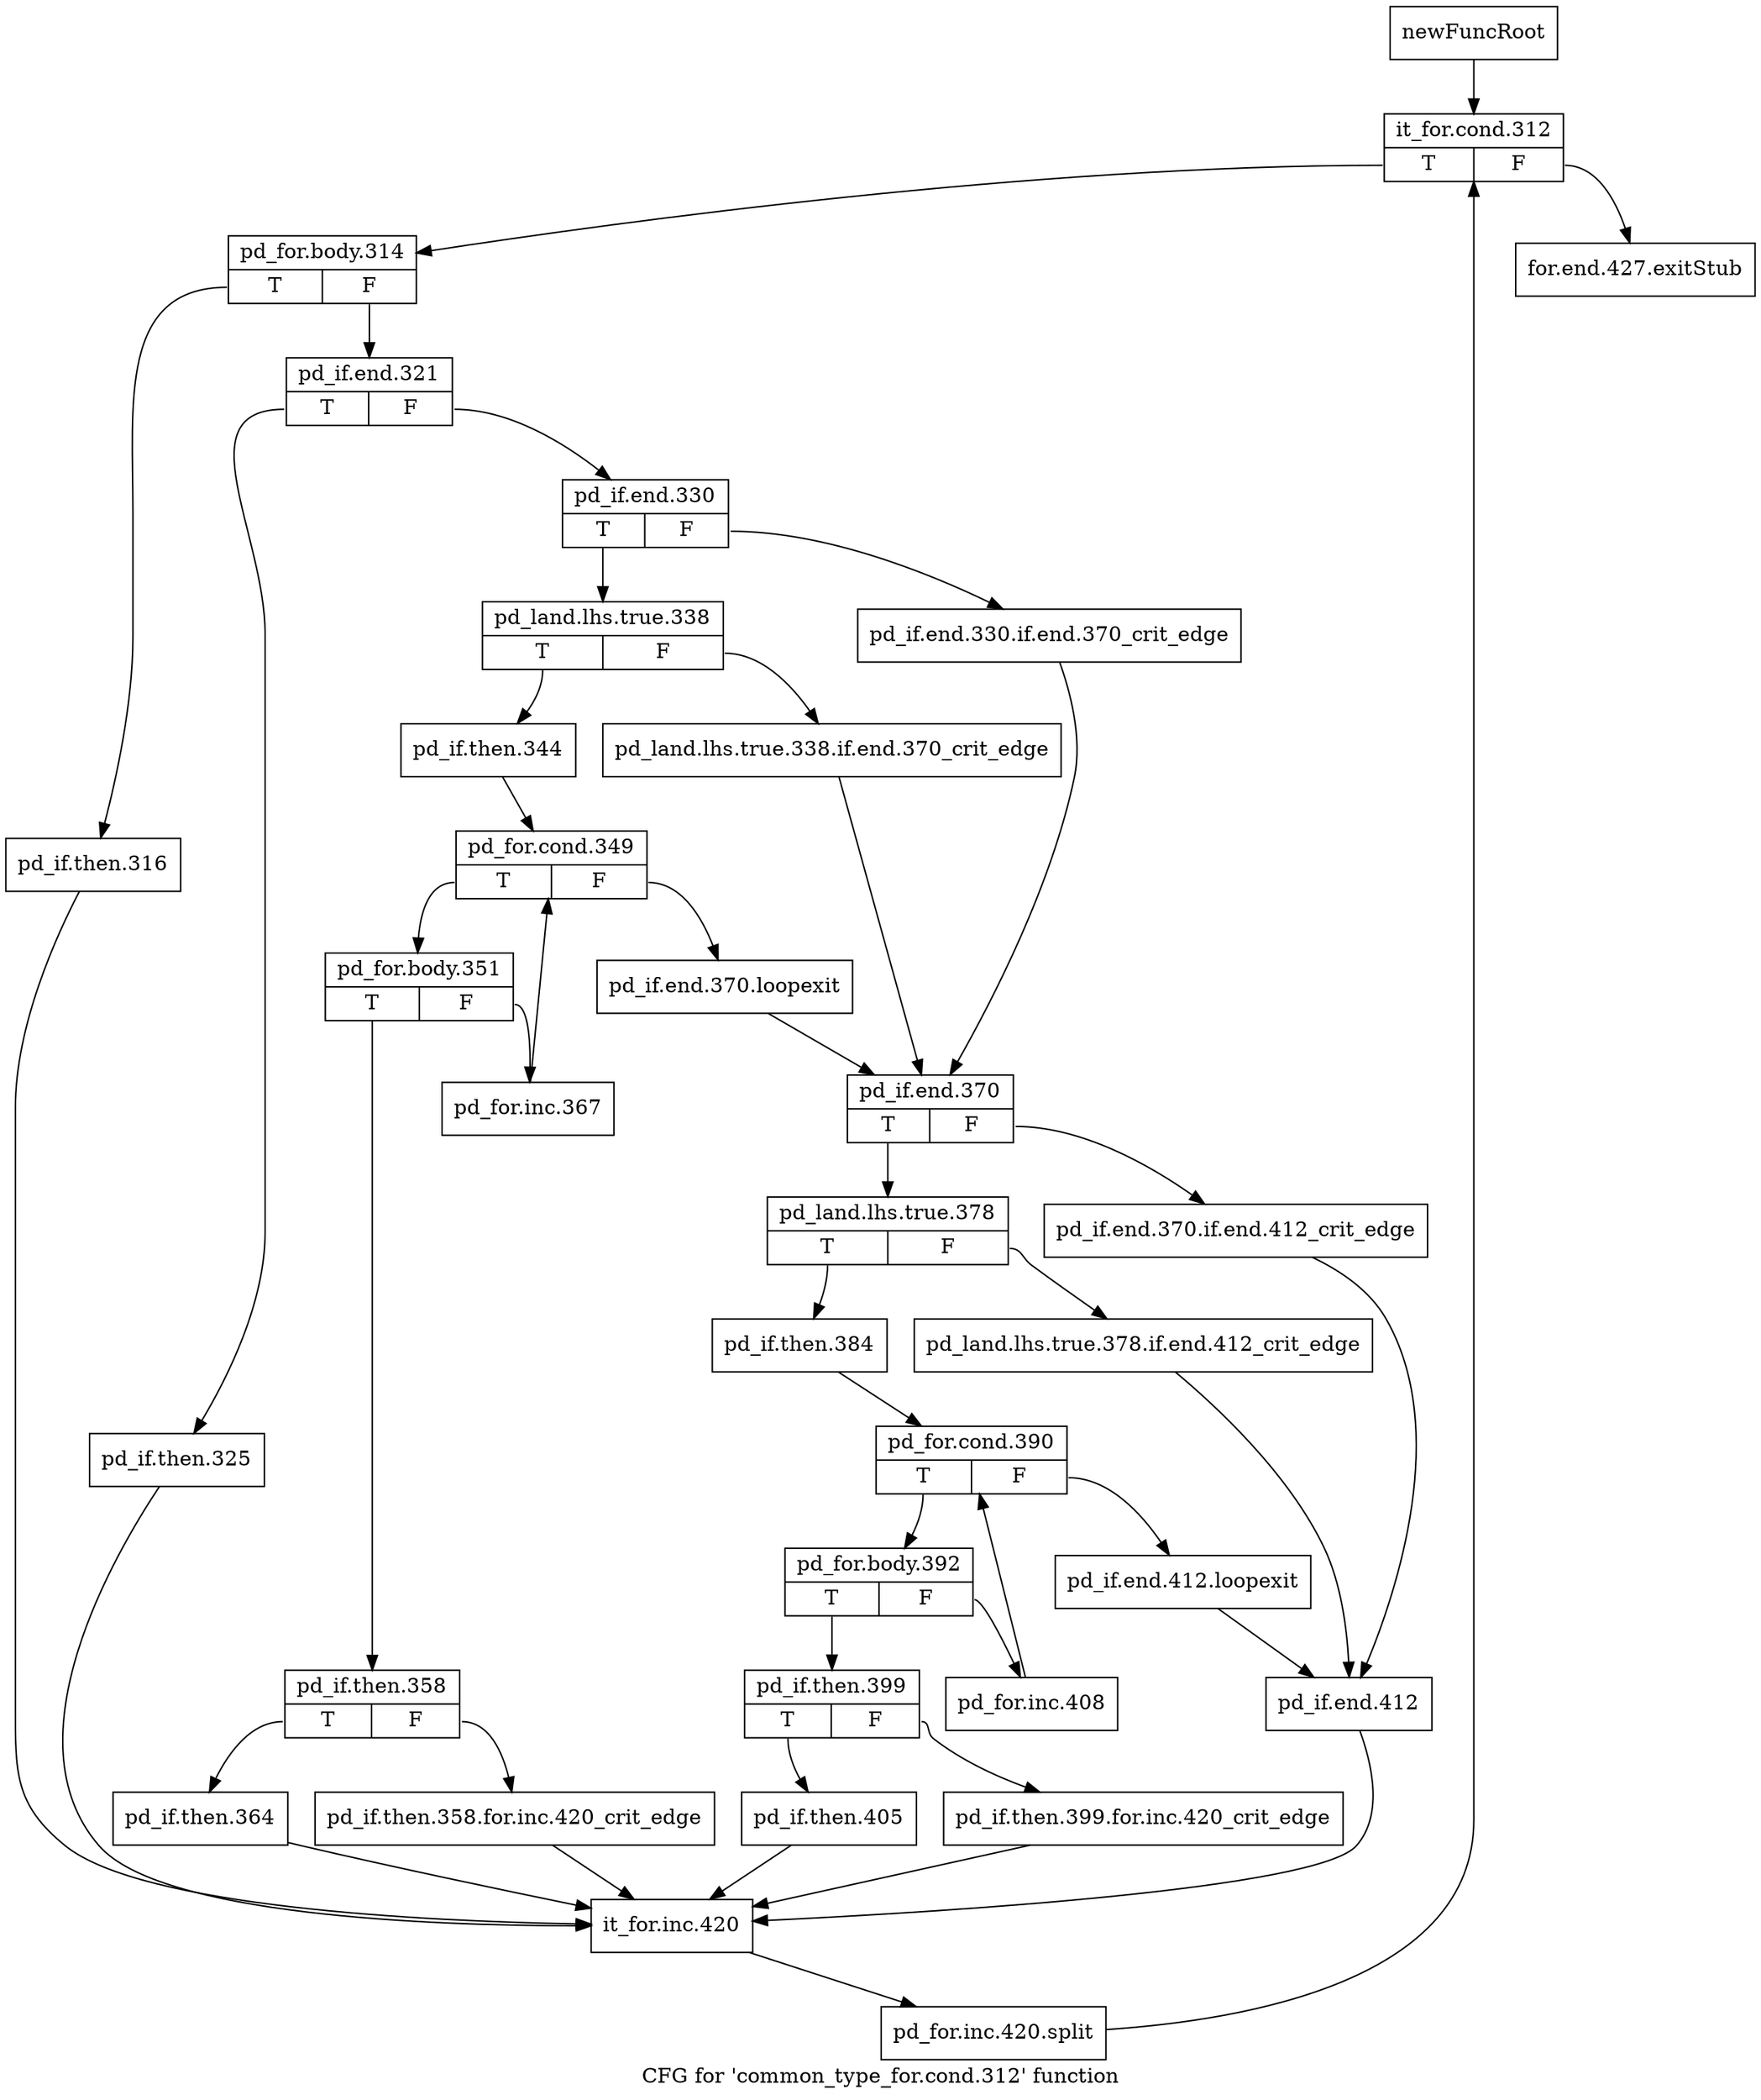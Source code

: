 digraph "CFG for 'common_type_for.cond.312' function" {
	label="CFG for 'common_type_for.cond.312' function";

	Node0xa041040 [shape=record,label="{newFuncRoot}"];
	Node0xa041040 -> Node0xa041610;
	Node0xa0415c0 [shape=record,label="{for.end.427.exitStub}"];
	Node0xa041610 [shape=record,label="{it_for.cond.312|{<s0>T|<s1>F}}"];
	Node0xa041610:s0 -> Node0xa041660;
	Node0xa041610:s1 -> Node0xa0415c0;
	Node0xa041660 [shape=record,label="{pd_for.body.314|{<s0>T|<s1>F}}"];
	Node0xa041660:s0 -> Node0xa041f20;
	Node0xa041660:s1 -> Node0xa0416b0;
	Node0xa0416b0 [shape=record,label="{pd_if.end.321|{<s0>T|<s1>F}}"];
	Node0xa0416b0:s0 -> Node0xa041ed0;
	Node0xa0416b0:s1 -> Node0xa041700;
	Node0xa041700 [shape=record,label="{pd_if.end.330|{<s0>T|<s1>F}}"];
	Node0xa041700:s0 -> Node0xa0417a0;
	Node0xa041700:s1 -> Node0xa041750;
	Node0xa041750 [shape=record,label="{pd_if.end.330.if.end.370_crit_edge}"];
	Node0xa041750 -> Node0xa041930;
	Node0xa0417a0 [shape=record,label="{pd_land.lhs.true.338|{<s0>T|<s1>F}}"];
	Node0xa0417a0:s0 -> Node0xa041840;
	Node0xa0417a0:s1 -> Node0xa0417f0;
	Node0xa0417f0 [shape=record,label="{pd_land.lhs.true.338.if.end.370_crit_edge}"];
	Node0xa0417f0 -> Node0xa041930;
	Node0xa041840 [shape=record,label="{pd_if.then.344}"];
	Node0xa041840 -> Node0xa041890;
	Node0xa041890 [shape=record,label="{pd_for.cond.349|{<s0>T|<s1>F}}"];
	Node0xa041890:s0 -> Node0xa041d40;
	Node0xa041890:s1 -> Node0xa0418e0;
	Node0xa0418e0 [shape=record,label="{pd_if.end.370.loopexit}"];
	Node0xa0418e0 -> Node0xa041930;
	Node0xa041930 [shape=record,label="{pd_if.end.370|{<s0>T|<s1>F}}"];
	Node0xa041930:s0 -> Node0xa0419d0;
	Node0xa041930:s1 -> Node0xa041980;
	Node0xa041980 [shape=record,label="{pd_if.end.370.if.end.412_crit_edge}"];
	Node0xa041980 -> Node0xa041b60;
	Node0xa0419d0 [shape=record,label="{pd_land.lhs.true.378|{<s0>T|<s1>F}}"];
	Node0xa0419d0:s0 -> Node0xa041a70;
	Node0xa0419d0:s1 -> Node0xa041a20;
	Node0xa041a20 [shape=record,label="{pd_land.lhs.true.378.if.end.412_crit_edge}"];
	Node0xa041a20 -> Node0xa041b60;
	Node0xa041a70 [shape=record,label="{pd_if.then.384}"];
	Node0xa041a70 -> Node0xa041ac0;
	Node0xa041ac0 [shape=record,label="{pd_for.cond.390|{<s0>T|<s1>F}}"];
	Node0xa041ac0:s0 -> Node0xa041bb0;
	Node0xa041ac0:s1 -> Node0xa041b10;
	Node0xa041b10 [shape=record,label="{pd_if.end.412.loopexit}"];
	Node0xa041b10 -> Node0xa041b60;
	Node0xa041b60 [shape=record,label="{pd_if.end.412}"];
	Node0xa041b60 -> Node0xa041f70;
	Node0xa041bb0 [shape=record,label="{pd_for.body.392|{<s0>T|<s1>F}}"];
	Node0xa041bb0:s0 -> Node0xa041c50;
	Node0xa041bb0:s1 -> Node0xa041c00;
	Node0xa041c00 [shape=record,label="{pd_for.inc.408}"];
	Node0xa041c00 -> Node0xa041ac0;
	Node0xa041c50 [shape=record,label="{pd_if.then.399|{<s0>T|<s1>F}}"];
	Node0xa041c50:s0 -> Node0xa041cf0;
	Node0xa041c50:s1 -> Node0xa041ca0;
	Node0xa041ca0 [shape=record,label="{pd_if.then.399.for.inc.420_crit_edge}"];
	Node0xa041ca0 -> Node0xa041f70;
	Node0xa041cf0 [shape=record,label="{pd_if.then.405}"];
	Node0xa041cf0 -> Node0xa041f70;
	Node0xa041d40 [shape=record,label="{pd_for.body.351|{<s0>T|<s1>F}}"];
	Node0xa041d40:s0 -> Node0xa041de0;
	Node0xa041d40:s1 -> Node0xa041d90;
	Node0xa041d90 [shape=record,label="{pd_for.inc.367}"];
	Node0xa041d90 -> Node0xa041890;
	Node0xa041de0 [shape=record,label="{pd_if.then.358|{<s0>T|<s1>F}}"];
	Node0xa041de0:s0 -> Node0xa041e80;
	Node0xa041de0:s1 -> Node0xa041e30;
	Node0xa041e30 [shape=record,label="{pd_if.then.358.for.inc.420_crit_edge}"];
	Node0xa041e30 -> Node0xa041f70;
	Node0xa041e80 [shape=record,label="{pd_if.then.364}"];
	Node0xa041e80 -> Node0xa041f70;
	Node0xa041ed0 [shape=record,label="{pd_if.then.325}"];
	Node0xa041ed0 -> Node0xa041f70;
	Node0xa041f20 [shape=record,label="{pd_if.then.316}"];
	Node0xa041f20 -> Node0xa041f70;
	Node0xa041f70 [shape=record,label="{it_for.inc.420}"];
	Node0xa041f70 -> Node0xf0c0e80;
	Node0xf0c0e80 [shape=record,label="{pd_for.inc.420.split}"];
	Node0xf0c0e80 -> Node0xa041610;
}
